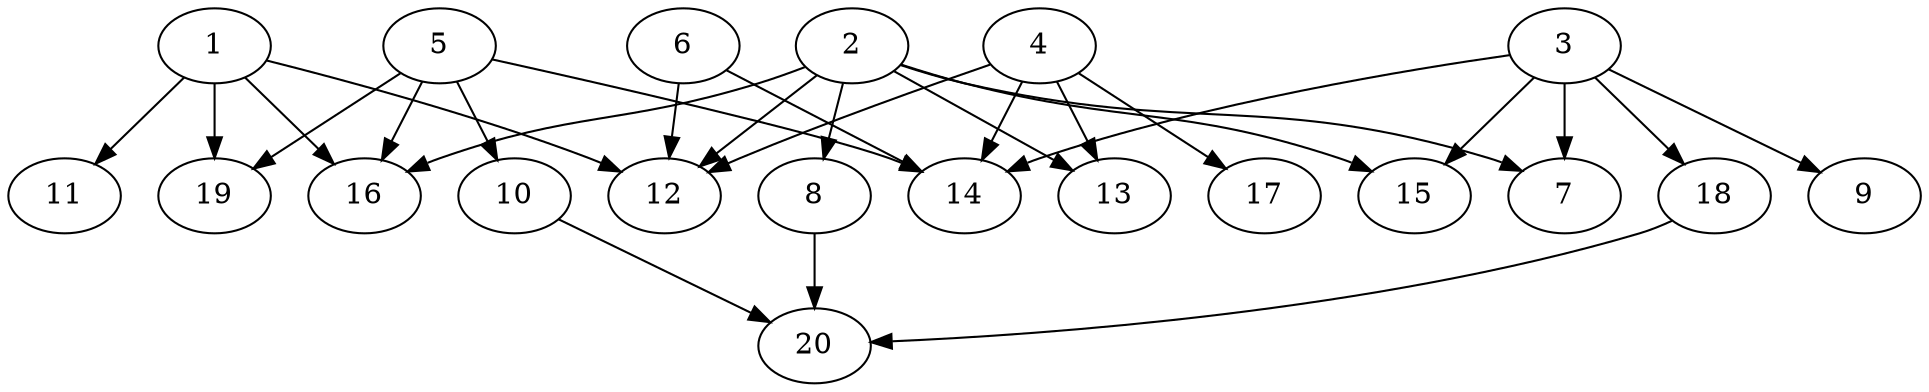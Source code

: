 // DAG automatically generated by daggen at Wed Jul 24 21:21:55 2019
// ./daggen --dot -n 20 --ccr 0.4 --fat 0.8 --regular 0.5 --density 0.6 --mindata 5242880 --maxdata 52428800 
digraph G {
  1 [size="36764160", alpha="0.15", expect_size="14705664"] 
  1 -> 11 [size ="14705664"]
  1 -> 12 [size ="14705664"]
  1 -> 16 [size ="14705664"]
  1 -> 19 [size ="14705664"]
  2 [size="112035840", alpha="0.10", expect_size="44814336"] 
  2 -> 7 [size ="44814336"]
  2 -> 8 [size ="44814336"]
  2 -> 12 [size ="44814336"]
  2 -> 13 [size ="44814336"]
  2 -> 15 [size ="44814336"]
  2 -> 16 [size ="44814336"]
  3 [size="34339840", alpha="0.18", expect_size="13735936"] 
  3 -> 7 [size ="13735936"]
  3 -> 9 [size ="13735936"]
  3 -> 14 [size ="13735936"]
  3 -> 15 [size ="13735936"]
  3 -> 18 [size ="13735936"]
  4 [size="66703360", alpha="0.04", expect_size="26681344"] 
  4 -> 12 [size ="26681344"]
  4 -> 13 [size ="26681344"]
  4 -> 14 [size ="26681344"]
  4 -> 17 [size ="26681344"]
  5 [size="103943680", alpha="0.05", expect_size="41577472"] 
  5 -> 10 [size ="41577472"]
  5 -> 14 [size ="41577472"]
  5 -> 16 [size ="41577472"]
  5 -> 19 [size ="41577472"]
  6 [size="102714880", alpha="0.14", expect_size="41085952"] 
  6 -> 12 [size ="41085952"]
  6 -> 14 [size ="41085952"]
  7 [size="107233280", alpha="0.05", expect_size="42893312"] 
  8 [size="30891520", alpha="0.17", expect_size="12356608"] 
  8 -> 20 [size ="12356608"]
  9 [size="47695360", alpha="0.14", expect_size="19078144"] 
  10 [size="26398720", alpha="0.11", expect_size="10559488"] 
  10 -> 20 [size ="10559488"]
  11 [size="115100160", alpha="0.14", expect_size="46040064"] 
  12 [size="87641600", alpha="0.05", expect_size="35056640"] 
  13 [size="29263360", alpha="0.15", expect_size="11705344"] 
  14 [size="19445760", alpha="0.10", expect_size="7778304"] 
  15 [size="40936960", alpha="0.07", expect_size="16374784"] 
  16 [size="70947840", alpha="0.14", expect_size="28379136"] 
  17 [size="36738560", alpha="0.07", expect_size="14695424"] 
  18 [size="67581440", alpha="0.02", expect_size="27032576"] 
  18 -> 20 [size ="27032576"]
  19 [size="50250240", alpha="0.19", expect_size="20100096"] 
  20 [size="14658560", alpha="0.19", expect_size="5863424"] 
}
